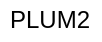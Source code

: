 <mxfile version="14.6.12" type="github"><diagram id="o7ar531h1bUM5yxovCM9" name="Page-1"><mxGraphModel dx="1422" dy="892" grid="1" gridSize="10" guides="1" tooltips="1" connect="1" arrows="1" fold="1" page="1" pageScale="1" pageWidth="827" pageHeight="1169" math="0" shadow="0"><root><mxCell id="0"/><mxCell id="1" parent="0"/><mxCell id="UTib6QjhU4hbyrPJiQxP-1" value="PLUM2" style="text;html=1;strokeColor=none;fillColor=none;align=center;verticalAlign=middle;whiteSpace=wrap;rounded=0;" vertex="1" parent="1"><mxGeometry x="40" y="40" width="50" height="20" as="geometry"/></mxCell></root></mxGraphModel></diagram></mxfile>